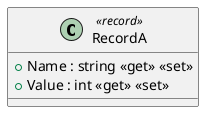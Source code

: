 @startuml RecordA
class RecordA <<record>>  {
    + Name : string <<get>> <<set>>
    + Value : int <<get>> <<set>>
}
@enduml